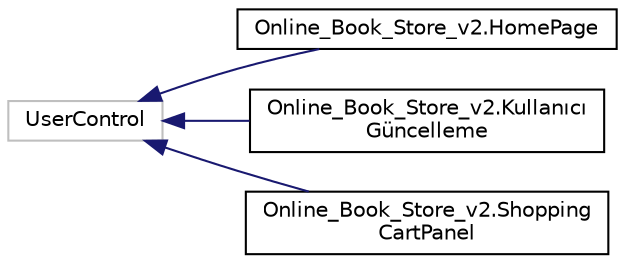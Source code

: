digraph "Graphical Class Hierarchy"
{
 // LATEX_PDF_SIZE
  edge [fontname="Helvetica",fontsize="10",labelfontname="Helvetica",labelfontsize="10"];
  node [fontname="Helvetica",fontsize="10",shape=record];
  rankdir="LR";
  Node1 [label="UserControl",height=0.2,width=0.4,color="grey75", fillcolor="white", style="filled",tooltip=" "];
  Node1 -> Node0 [dir="back",color="midnightblue",fontsize="10",style="solid",fontname="Helvetica"];
  Node0 [label="Online_Book_Store_v2.HomePage",height=0.2,width=0.4,color="black", fillcolor="white", style="filled",URL="$class_online___book___store__v2_1_1_home_page.html",tooltip=" "];
  Node1 -> Node3 [dir="back",color="midnightblue",fontsize="10",style="solid",fontname="Helvetica"];
  Node3 [label="Online_Book_Store_v2.Kullanıcı\lGüncelleme",height=0.2,width=0.4,color="black", fillcolor="white", style="filled",URL="$class_online___book___store__v2_1_1_kullan_xC4_xB1c_xC4_xB1_g_xC3_xBCncelleme.html",tooltip=" "];
  Node1 -> Node4 [dir="back",color="midnightblue",fontsize="10",style="solid",fontname="Helvetica"];
  Node4 [label="Online_Book_Store_v2.Shopping\lCartPanel",height=0.2,width=0.4,color="black", fillcolor="white", style="filled",URL="$class_online___book___store__v2_1_1_shopping_cart_panel.html",tooltip="Shopping Cart panel"];
}
